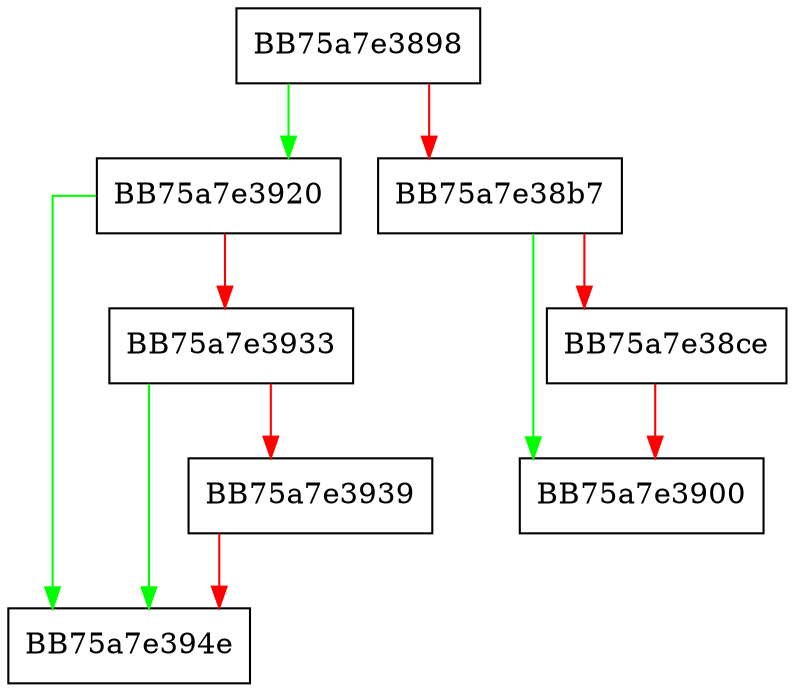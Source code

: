 digraph GetContextCount {
  node [shape="box"];
  graph [splines=ortho];
  BB75a7e3898 -> BB75a7e3920 [color="green"];
  BB75a7e3898 -> BB75a7e38b7 [color="red"];
  BB75a7e38b7 -> BB75a7e3900 [color="green"];
  BB75a7e38b7 -> BB75a7e38ce [color="red"];
  BB75a7e38ce -> BB75a7e3900 [color="red"];
  BB75a7e3920 -> BB75a7e394e [color="green"];
  BB75a7e3920 -> BB75a7e3933 [color="red"];
  BB75a7e3933 -> BB75a7e394e [color="green"];
  BB75a7e3933 -> BB75a7e3939 [color="red"];
  BB75a7e3939 -> BB75a7e394e [color="red"];
}